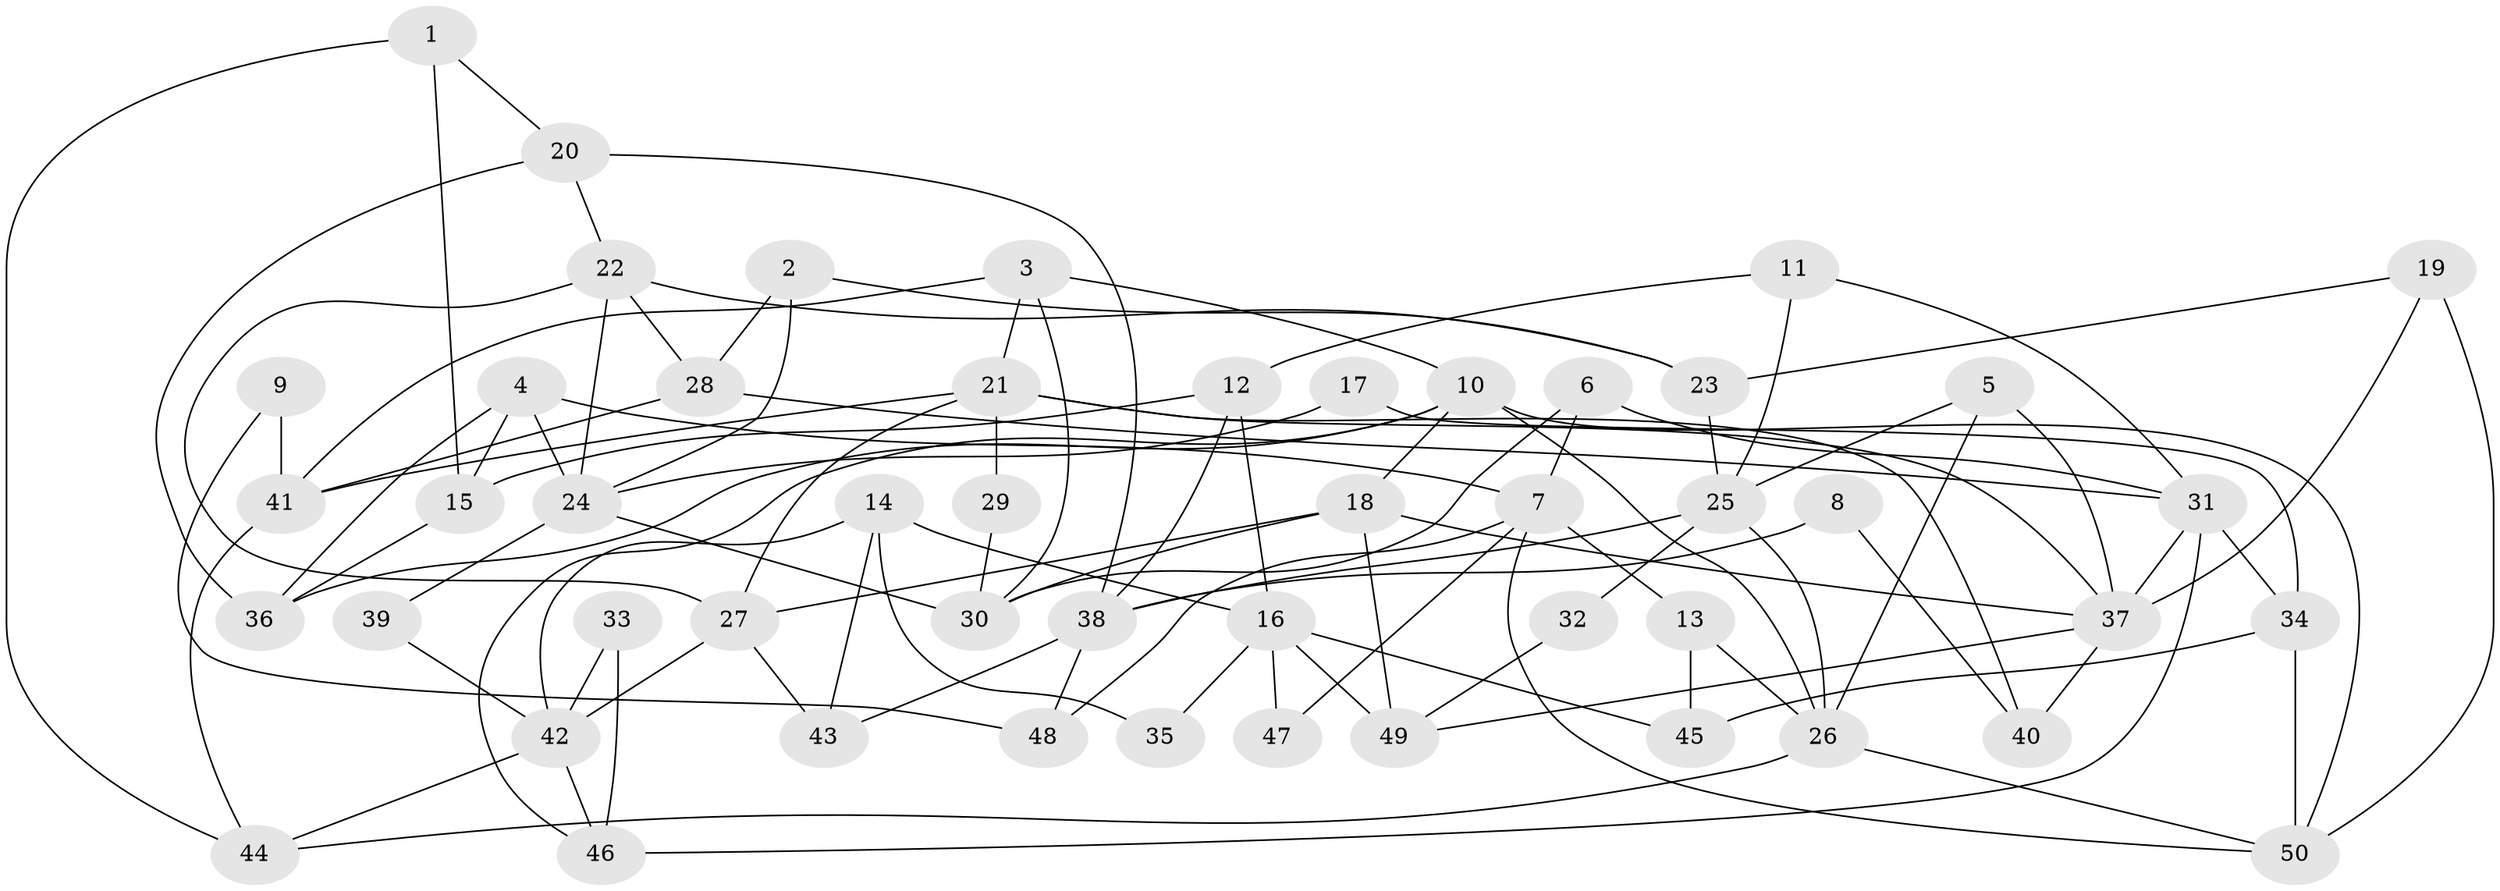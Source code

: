 // coarse degree distribution, {5: 0.25, 4: 0.125, 8: 0.09375, 6: 0.0625, 3: 0.125, 7: 0.125, 2: 0.1875, 10: 0.03125}
// Generated by graph-tools (version 1.1) at 2025/24/03/03/25 07:24:04]
// undirected, 50 vertices, 100 edges
graph export_dot {
graph [start="1"]
  node [color=gray90,style=filled];
  1;
  2;
  3;
  4;
  5;
  6;
  7;
  8;
  9;
  10;
  11;
  12;
  13;
  14;
  15;
  16;
  17;
  18;
  19;
  20;
  21;
  22;
  23;
  24;
  25;
  26;
  27;
  28;
  29;
  30;
  31;
  32;
  33;
  34;
  35;
  36;
  37;
  38;
  39;
  40;
  41;
  42;
  43;
  44;
  45;
  46;
  47;
  48;
  49;
  50;
  1 -- 20;
  1 -- 44;
  1 -- 15;
  2 -- 28;
  2 -- 24;
  2 -- 23;
  3 -- 10;
  3 -- 21;
  3 -- 30;
  3 -- 41;
  4 -- 15;
  4 -- 36;
  4 -- 7;
  4 -- 24;
  5 -- 25;
  5 -- 37;
  5 -- 26;
  6 -- 31;
  6 -- 7;
  6 -- 30;
  7 -- 50;
  7 -- 13;
  7 -- 47;
  7 -- 48;
  8 -- 38;
  8 -- 40;
  9 -- 41;
  9 -- 48;
  10 -- 18;
  10 -- 50;
  10 -- 26;
  10 -- 36;
  10 -- 46;
  11 -- 25;
  11 -- 12;
  11 -- 31;
  12 -- 16;
  12 -- 15;
  12 -- 38;
  13 -- 26;
  13 -- 45;
  14 -- 42;
  14 -- 43;
  14 -- 16;
  14 -- 35;
  15 -- 36;
  16 -- 49;
  16 -- 35;
  16 -- 45;
  16 -- 47;
  17 -- 24;
  17 -- 34;
  18 -- 30;
  18 -- 27;
  18 -- 37;
  18 -- 49;
  19 -- 50;
  19 -- 37;
  19 -- 23;
  20 -- 38;
  20 -- 22;
  20 -- 36;
  21 -- 37;
  21 -- 41;
  21 -- 27;
  21 -- 29;
  21 -- 40;
  22 -- 23;
  22 -- 24;
  22 -- 27;
  22 -- 28;
  23 -- 25;
  24 -- 30;
  24 -- 39;
  25 -- 26;
  25 -- 32;
  25 -- 38;
  26 -- 44;
  26 -- 50;
  27 -- 42;
  27 -- 43;
  28 -- 41;
  28 -- 31;
  29 -- 30;
  31 -- 34;
  31 -- 37;
  31 -- 46;
  32 -- 49;
  33 -- 46;
  33 -- 42;
  34 -- 45;
  34 -- 50;
  37 -- 40;
  37 -- 49;
  38 -- 43;
  38 -- 48;
  39 -- 42;
  41 -- 44;
  42 -- 46;
  42 -- 44;
}
